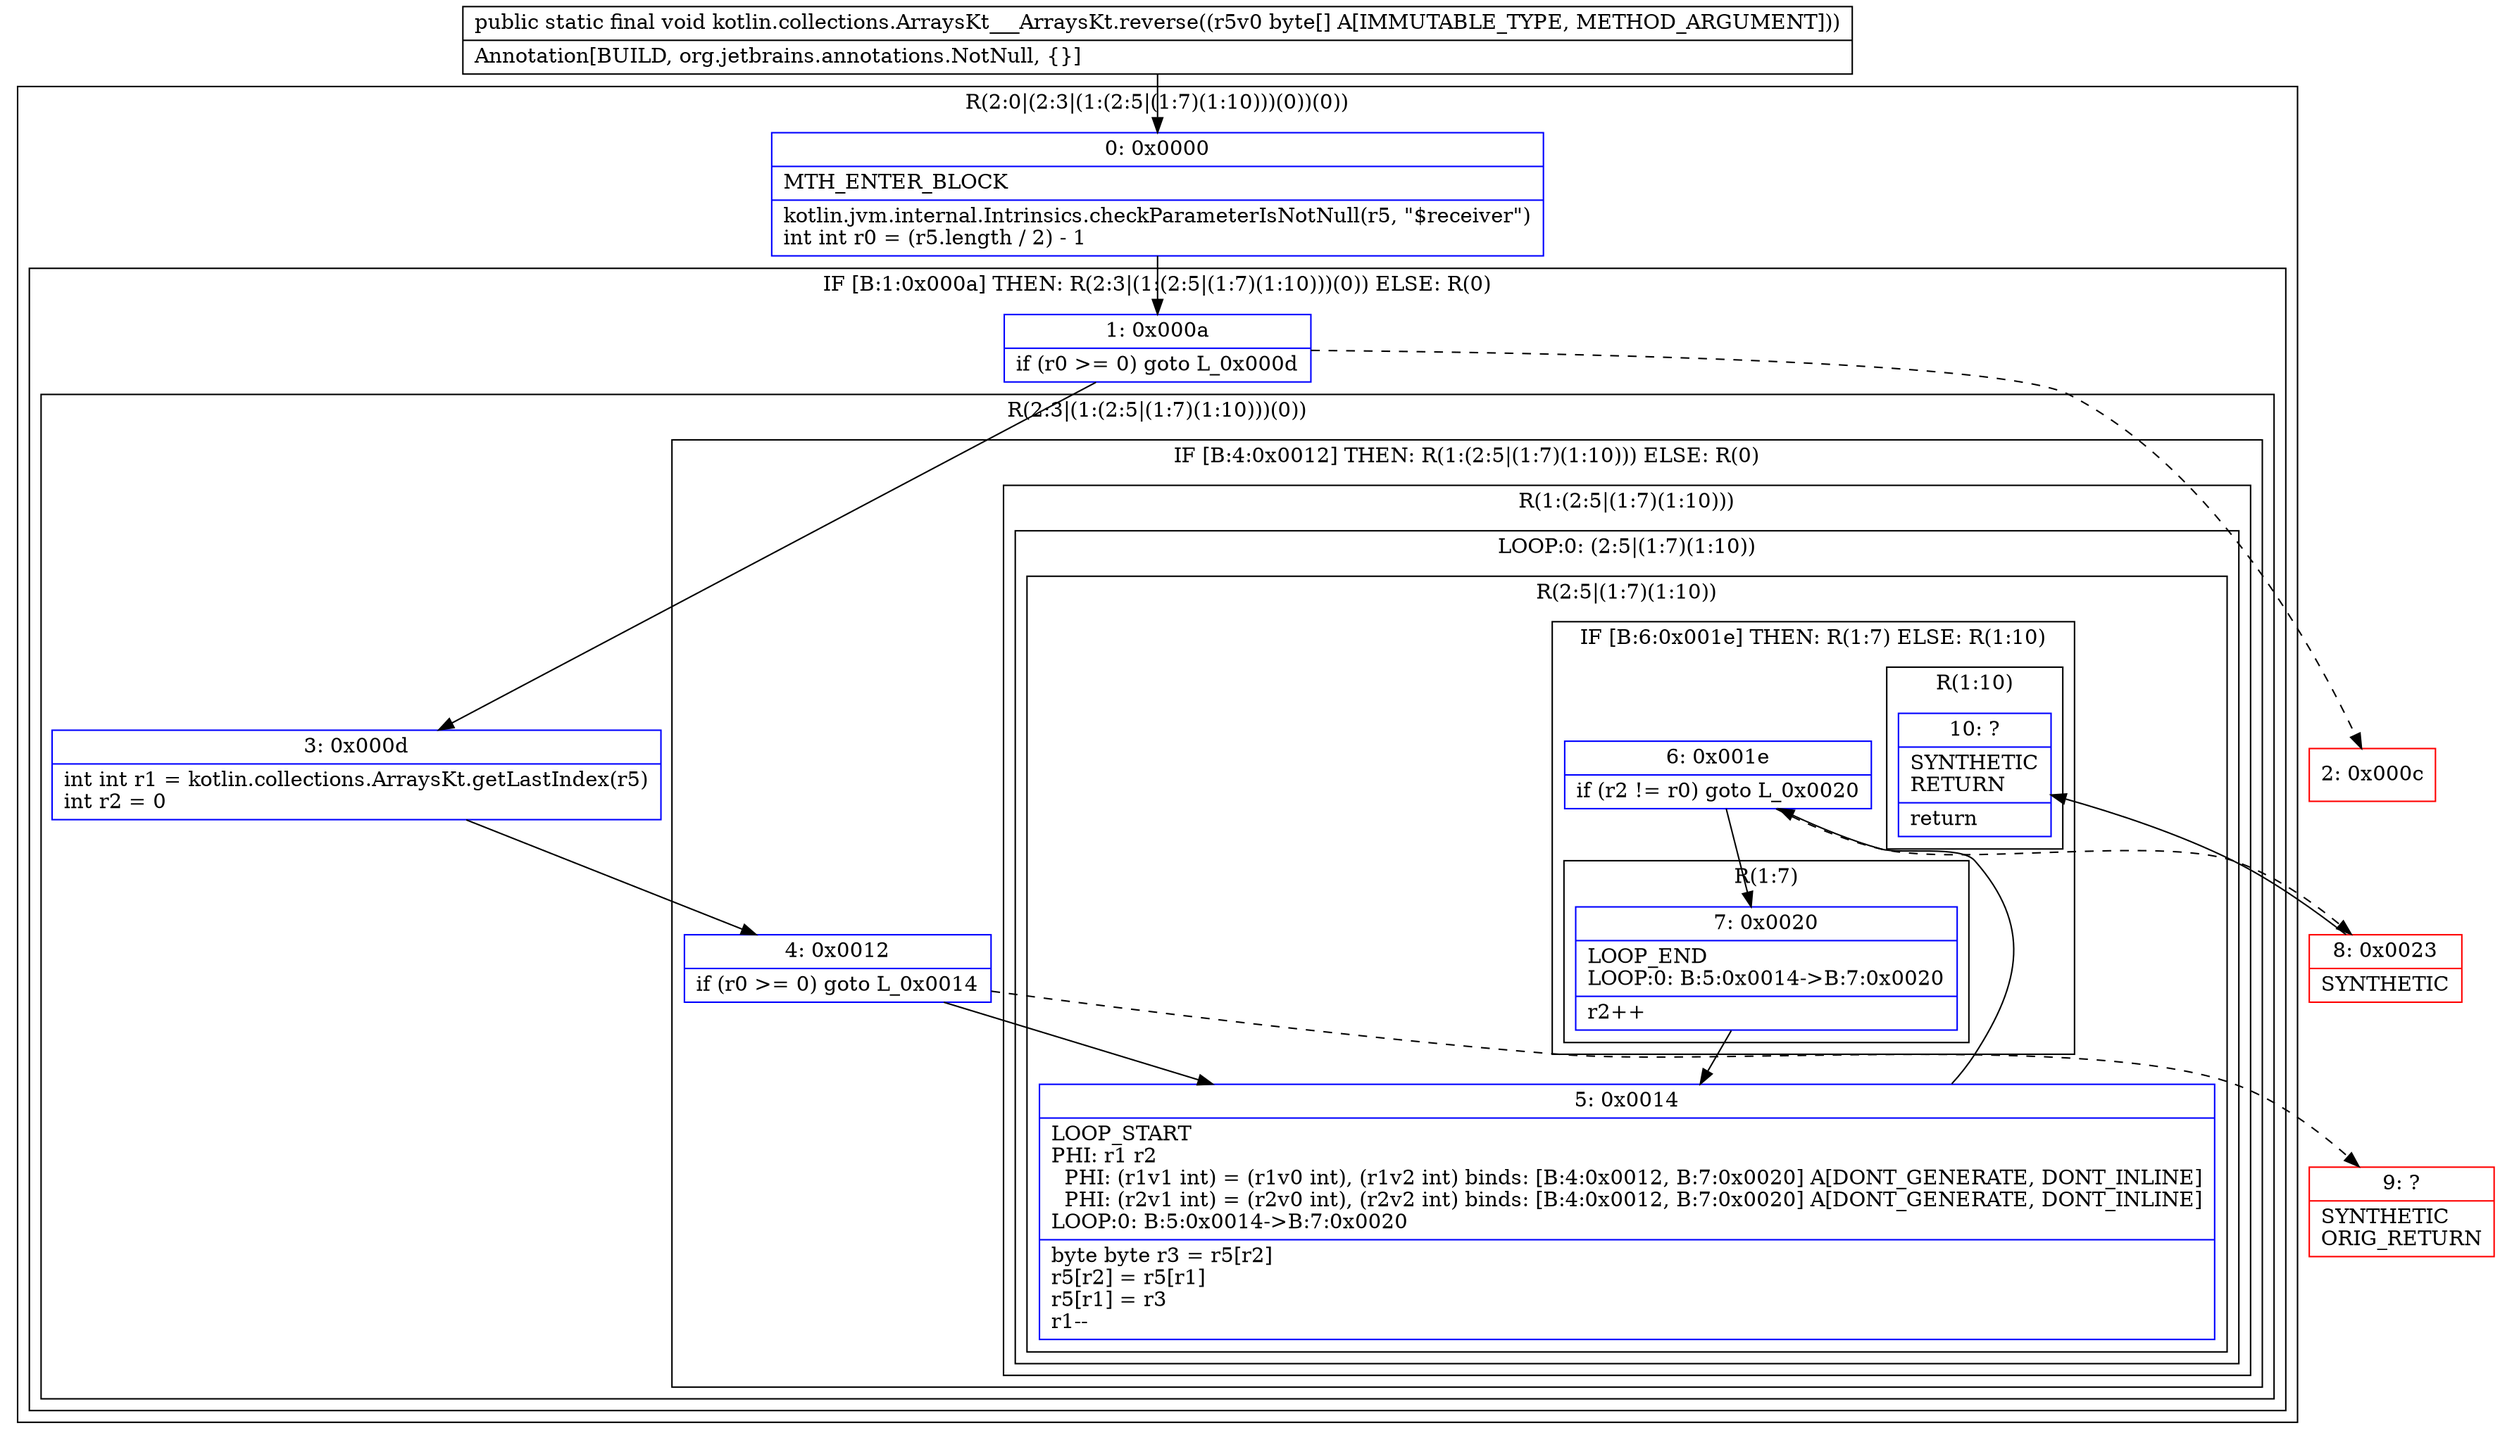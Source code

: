 digraph "CFG forkotlin.collections.ArraysKt___ArraysKt.reverse([B)V" {
subgraph cluster_Region_646751459 {
label = "R(2:0|(2:3|(1:(2:5|(1:7)(1:10)))(0))(0))";
node [shape=record,color=blue];
Node_0 [shape=record,label="{0\:\ 0x0000|MTH_ENTER_BLOCK\l|kotlin.jvm.internal.Intrinsics.checkParameterIsNotNull(r5, \"$receiver\")\lint int r0 = (r5.length \/ 2) \- 1\l}"];
subgraph cluster_IfRegion_1331054322 {
label = "IF [B:1:0x000a] THEN: R(2:3|(1:(2:5|(1:7)(1:10)))(0)) ELSE: R(0)";
node [shape=record,color=blue];
Node_1 [shape=record,label="{1\:\ 0x000a|if (r0 \>= 0) goto L_0x000d\l}"];
subgraph cluster_Region_369069545 {
label = "R(2:3|(1:(2:5|(1:7)(1:10)))(0))";
node [shape=record,color=blue];
Node_3 [shape=record,label="{3\:\ 0x000d|int int r1 = kotlin.collections.ArraysKt.getLastIndex(r5)\lint r2 = 0\l}"];
subgraph cluster_IfRegion_1210842526 {
label = "IF [B:4:0x0012] THEN: R(1:(2:5|(1:7)(1:10))) ELSE: R(0)";
node [shape=record,color=blue];
Node_4 [shape=record,label="{4\:\ 0x0012|if (r0 \>= 0) goto L_0x0014\l}"];
subgraph cluster_Region_1408133043 {
label = "R(1:(2:5|(1:7)(1:10)))";
node [shape=record,color=blue];
subgraph cluster_LoopRegion_1789360827 {
label = "LOOP:0: (2:5|(1:7)(1:10))";
node [shape=record,color=blue];
subgraph cluster_Region_1751332978 {
label = "R(2:5|(1:7)(1:10))";
node [shape=record,color=blue];
Node_5 [shape=record,label="{5\:\ 0x0014|LOOP_START\lPHI: r1 r2 \l  PHI: (r1v1 int) = (r1v0 int), (r1v2 int) binds: [B:4:0x0012, B:7:0x0020] A[DONT_GENERATE, DONT_INLINE]\l  PHI: (r2v1 int) = (r2v0 int), (r2v2 int) binds: [B:4:0x0012, B:7:0x0020] A[DONT_GENERATE, DONT_INLINE]\lLOOP:0: B:5:0x0014\-\>B:7:0x0020\l|byte byte r3 = r5[r2]\lr5[r2] = r5[r1]\lr5[r1] = r3\lr1\-\-\l}"];
subgraph cluster_IfRegion_1444384884 {
label = "IF [B:6:0x001e] THEN: R(1:7) ELSE: R(1:10)";
node [shape=record,color=blue];
Node_6 [shape=record,label="{6\:\ 0x001e|if (r2 != r0) goto L_0x0020\l}"];
subgraph cluster_Region_2142498797 {
label = "R(1:7)";
node [shape=record,color=blue];
Node_7 [shape=record,label="{7\:\ 0x0020|LOOP_END\lLOOP:0: B:5:0x0014\-\>B:7:0x0020\l|r2++\l}"];
}
subgraph cluster_Region_975726845 {
label = "R(1:10)";
node [shape=record,color=blue];
Node_10 [shape=record,label="{10\:\ ?|SYNTHETIC\lRETURN\l|return\l}"];
}
}
}
}
}
subgraph cluster_Region_1204927652 {
label = "R(0)";
node [shape=record,color=blue];
}
}
}
subgraph cluster_Region_1738709010 {
label = "R(0)";
node [shape=record,color=blue];
}
}
}
Node_2 [shape=record,color=red,label="{2\:\ 0x000c}"];
Node_8 [shape=record,color=red,label="{8\:\ 0x0023|SYNTHETIC\l}"];
Node_9 [shape=record,color=red,label="{9\:\ ?|SYNTHETIC\lORIG_RETURN\l}"];
MethodNode[shape=record,label="{public static final void kotlin.collections.ArraysKt___ArraysKt.reverse((r5v0 byte[] A[IMMUTABLE_TYPE, METHOD_ARGUMENT]))  | Annotation[BUILD, org.jetbrains.annotations.NotNull, \{\}]\l}"];
MethodNode -> Node_0;
Node_0 -> Node_1;
Node_1 -> Node_2[style=dashed];
Node_1 -> Node_3;
Node_3 -> Node_4;
Node_4 -> Node_5;
Node_4 -> Node_9[style=dashed];
Node_5 -> Node_6;
Node_6 -> Node_7;
Node_6 -> Node_8[style=dashed];
Node_7 -> Node_5;
Node_8 -> Node_10;
}


